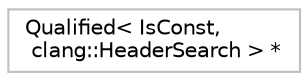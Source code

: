 digraph "Graphical Class Hierarchy"
{
 // LATEX_PDF_SIZE
  bgcolor="transparent";
  edge [fontname="Helvetica",fontsize="10",labelfontname="Helvetica",labelfontsize="10"];
  node [fontname="Helvetica",fontsize="10",shape=record];
  rankdir="LR";
  Node0 [label="Qualified\< IsConst,\l clang::HeaderSearch \> *",height=0.2,width=0.4,color="grey75",tooltip=" "];
}
